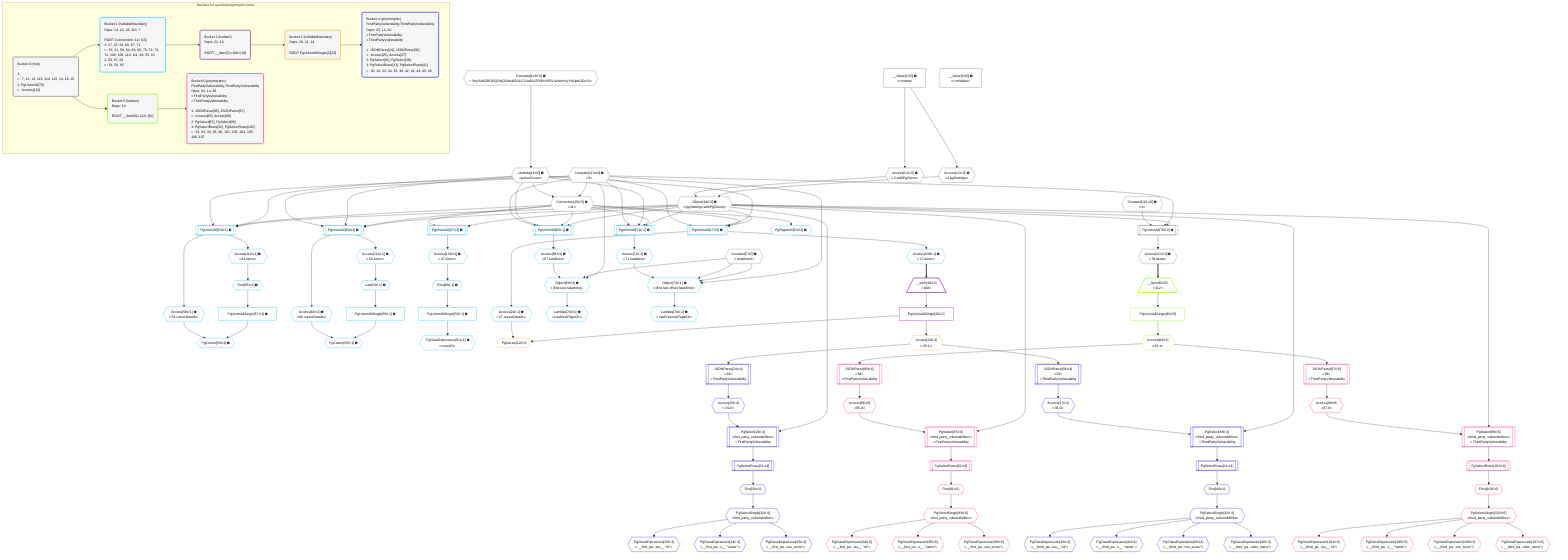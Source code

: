 %%{init: {'themeVariables': { 'fontSize': '12px'}}}%%
graph TD
    classDef path fill:#eee,stroke:#000,color:#000
    classDef plan fill:#fff,stroke-width:1px,color:#000
    classDef itemplan fill:#fff,stroke-width:2px,color:#000
    classDef unbatchedplan fill:#dff,stroke-width:1px,color:#000
    classDef sideeffectplan fill:#fcc,stroke-width:2px,color:#000
    classDef bucket fill:#f6f6f6,color:#000,stroke-width:2px,text-align:left


    %% plan dependencies
    PgUnionAll79[["PgUnionAll[79∈0] ➊"]]:::plan
    Object14{{"Object[14∈0] ➊<br />ᐸ{pgSettings,withPgClient}ᐳ"}}:::plan
    Constant113{{"Constant[113∈0] ➊<br />ᐸ3ᐳ"}}:::plan
    Constant115{{"Constant[115∈0] ➊<br />ᐸ1ᐳ"}}:::plan
    Object14 & Constant113 & Constant115 --> PgUnionAll79
    Access12{{"Access[12∈0] ➊<br />ᐸ2.pgSettingsᐳ"}}:::plan
    Access13{{"Access[13∈0] ➊<br />ᐸ2.withPgClientᐳ"}}:::plan
    Access12 & Access13 --> Object14
    Connection15{{"Connection[15∈0] ➊<br />ᐸ11ᐳ"}}:::plan
    Lambda16{{"Lambda[16∈0] ➊<br />ᐸparseCursorᐳ"}}:::plan
    Constant113 & Lambda16 --> Connection15
    __Value2["__Value[2∈0] ➊<br />ᐸcontextᐳ"]:::plan
    __Value2 --> Access12
    __Value2 --> Access13
    Constant114{{"Constant[114∈0] ➊<br />ᐸ'WyJkNGRlODQ2NjQ3IiwiMTAiLCJUaGlyZFBhcnR5VnVsbmVyYWJpbGl0eSIᐳ"}}:::plan
    Constant114 --> Lambda16
    Access112{{"Access[112∈0] ➊<br />ᐸ79.itemsᐳ"}}:::plan
    PgUnionAll79 --> Access112
    __Value4["__Value[4∈0] ➊<br />ᐸrootValueᐳ"]:::plan
    Constant7{{"Constant[7∈0] ➊<br />ᐸundefinedᐳ"}}:::plan
    PgUnionAll17[["PgUnionAll[17∈1] ➊"]]:::plan
    Object14 & Connection15 & Lambda16 & Constant113 --> PgUnionAll17
    PgUnionAll54[["PgUnionAll[54∈1] ➊"]]:::plan
    Object14 & Connection15 & Lambda16 & Constant113 --> PgUnionAll54
    PgUnionAll60[["PgUnionAll[60∈1] ➊"]]:::plan
    Object14 & Connection15 & Lambda16 & Constant113 --> PgUnionAll60
    PgUnionAll67[["PgUnionAll[67∈1] ➊"]]:::plan
    Object14 & Connection15 & Lambda16 & Constant113 --> PgUnionAll67
    PgUnionAll71[["PgUnionAll[71∈1] ➊"]]:::plan
    Object14 & Connection15 & Lambda16 & Constant113 --> PgUnionAll71
    Object73{{"Object[73∈1] ➊<br />ᐸ{first,last,offset,hasMore}ᐳ"}}:::plan
    Access72{{"Access[72∈1] ➊<br />ᐸ71.hasMoreᐳ"}}:::plan
    Constant113 & Constant7 & Constant7 & Access72 --> Object73
    Object69{{"Object[69∈1] ➊<br />ᐸ{first,last,hasMore}ᐳ"}}:::plan
    Access68{{"Access[68∈1] ➊<br />ᐸ67.hasMoreᐳ"}}:::plan
    Constant113 & Constant7 & Access68 --> Object69
    PgUnionAll47[["PgUnionAll[47∈1] ➊"]]:::plan
    Object14 & Connection15 --> PgUnionAll47
    PgCursor59{{"PgCursor[59∈1] ➊"}}:::plan
    PgUnionAllSingle57["PgUnionAllSingle[57∈1] ➊"]:::plan
    Access58{{"Access[58∈1] ➊<br />ᐸ54.cursorDetailsᐳ"}}:::plan
    PgUnionAllSingle57 & Access58 --> PgCursor59
    PgCursor65{{"PgCursor[65∈1] ➊"}}:::plan
    PgUnionAllSingle63["PgUnionAllSingle[63∈1] ➊"]:::plan
    Access64{{"Access[64∈1] ➊<br />ᐸ60.cursorDetailsᐳ"}}:::plan
    PgUnionAllSingle63 & Access64 --> PgCursor65
    Access21{{"Access[21∈1] ➊<br />ᐸ17.cursorDetailsᐳ"}}:::plan
    PgUnionAll17 --> Access21
    First48{{"First[48∈1] ➊"}}:::plan
    Access109{{"Access[109∈1] ➊<br />ᐸ47.itemsᐳ"}}:::plan
    Access109 --> First48
    PgUnionAllSingle50["PgUnionAllSingle[50∈1] ➊"]:::plan
    First48 --> PgUnionAllSingle50
    PgClassExpression51{{"PgClassExpression[51∈1] ➊<br />ᐸcount(*)ᐳ"}}:::plan
    PgUnionAllSingle50 --> PgClassExpression51
    PgPageInfo53{{"PgPageInfo[53∈1] ➊"}}:::plan
    Connection15 --> PgPageInfo53
    First55{{"First[55∈1] ➊"}}:::plan
    Access110{{"Access[110∈1] ➊<br />ᐸ54.itemsᐳ"}}:::plan
    Access110 --> First55
    First55 --> PgUnionAllSingle57
    PgUnionAll54 --> Access58
    Last61{{"Last[61∈1] ➊"}}:::plan
    Access111{{"Access[111∈1] ➊<br />ᐸ60.itemsᐳ"}}:::plan
    Access111 --> Last61
    Last61 --> PgUnionAllSingle63
    PgUnionAll60 --> Access64
    PgUnionAll67 --> Access68
    Lambda70{{"Lambda[70∈1] ➊<br />ᐸhasNextPageCbᐳ"}}:::plan
    Object69 --> Lambda70
    PgUnionAll71 --> Access72
    Lambda74{{"Lambda[74∈1] ➊<br />ᐸhasPreviousPageCbᐳ"}}:::plan
    Object73 --> Lambda74
    Access108{{"Access[108∈1] ➊<br />ᐸ17.itemsᐳ"}}:::plan
    PgUnionAll17 --> Access108
    PgUnionAll47 --> Access109
    PgUnionAll54 --> Access110
    PgUnionAll60 --> Access111
    __Item19[/"__Item[19∈2]<br />ᐸ108ᐳ"\]:::itemplan
    Access108 ==> __Item19
    PgUnionAllSingle20["PgUnionAllSingle[20∈2]"]:::plan
    __Item19 --> PgUnionAllSingle20
    PgCursor22{{"PgCursor[22∈3]"}}:::plan
    PgUnionAllSingle20 & Access21 --> PgCursor22
    Access23{{"Access[23∈3]<br />ᐸ20.1ᐳ"}}:::plan
    PgUnionAllSingle20 --> Access23
    PgSelect26[["PgSelect[26∈4]<br />ᐸfirst_party_vulnerabilitiesᐳ<br />ᐳFirstPartyVulnerability"]]:::plan
    Access25{{"Access[25∈4]<br />ᐸ24.0ᐳ"}}:::plan
    Object14 & Access25 --> PgSelect26
    PgSelect38[["PgSelect[38∈4]<br />ᐸthird_party_vulnerabilitiesᐳ<br />ᐳThirdPartyVulnerability"]]:::plan
    Access37{{"Access[37∈4]<br />ᐸ36.0ᐳ"}}:::plan
    Object14 & Access37 --> PgSelect38
    JSONParse24[["JSONParse[24∈4]<br />ᐸ23ᐳ<br />ᐳFirstPartyVulnerability"]]:::plan
    Access23 --> JSONParse24
    JSONParse24 --> Access25
    First30{{"First[30∈4]"}}:::plan
    PgSelectRows31[["PgSelectRows[31∈4]"]]:::plan
    PgSelectRows31 --> First30
    PgSelect26 --> PgSelectRows31
    PgSelectSingle32{{"PgSelectSingle[32∈4]<br />ᐸfirst_party_vulnerabilitiesᐳ"}}:::plan
    First30 --> PgSelectSingle32
    PgClassExpression33{{"PgClassExpression[33∈4]<br />ᐸ__first_pa...ies__.”id”ᐳ"}}:::plan
    PgSelectSingle32 --> PgClassExpression33
    PgClassExpression34{{"PgClassExpression[34∈4]<br />ᐸ__first_pa...s__.”name”ᐳ"}}:::plan
    PgSelectSingle32 --> PgClassExpression34
    PgClassExpression35{{"PgClassExpression[35∈4]<br />ᐸ__first_pa...vss_score”ᐳ"}}:::plan
    PgSelectSingle32 --> PgClassExpression35
    JSONParse36[["JSONParse[36∈4]<br />ᐸ23ᐳ<br />ᐳThirdPartyVulnerability"]]:::plan
    Access23 --> JSONParse36
    JSONParse36 --> Access37
    First40{{"First[40∈4]"}}:::plan
    PgSelectRows41[["PgSelectRows[41∈4]"]]:::plan
    PgSelectRows41 --> First40
    PgSelect38 --> PgSelectRows41
    PgSelectSingle42{{"PgSelectSingle[42∈4]<br />ᐸthird_party_vulnerabilitiesᐳ"}}:::plan
    First40 --> PgSelectSingle42
    PgClassExpression43{{"PgClassExpression[43∈4]<br />ᐸ__third_pa...ies__.”id”ᐳ"}}:::plan
    PgSelectSingle42 --> PgClassExpression43
    PgClassExpression44{{"PgClassExpression[44∈4]<br />ᐸ__third_pa...s__.”name”ᐳ"}}:::plan
    PgSelectSingle42 --> PgClassExpression44
    PgClassExpression45{{"PgClassExpression[45∈4]<br />ᐸ__third_pa...vss_score”ᐳ"}}:::plan
    PgSelectSingle42 --> PgClassExpression45
    PgClassExpression46{{"PgClassExpression[46∈4]<br />ᐸ__third_pa...ndor_name”ᐳ"}}:::plan
    PgSelectSingle42 --> PgClassExpression46
    __Item82[/"__Item[82∈5]<br />ᐸ112ᐳ"\]:::itemplan
    Access112 ==> __Item82
    PgUnionAllSingle83["PgUnionAllSingle[83∈5]"]:::plan
    __Item82 --> PgUnionAllSingle83
    Access84{{"Access[84∈5]<br />ᐸ83.1ᐳ"}}:::plan
    PgUnionAllSingle83 --> Access84
    PgSelect87[["PgSelect[87∈6]<br />ᐸfirst_party_vulnerabilitiesᐳ<br />ᐳFirstPartyVulnerability"]]:::plan
    Access86{{"Access[86∈6]<br />ᐸ85.0ᐳ"}}:::plan
    Object14 & Access86 --> PgSelect87
    PgSelect99[["PgSelect[99∈6]<br />ᐸthird_party_vulnerabilitiesᐳ<br />ᐳThirdPartyVulnerability"]]:::plan
    Access98{{"Access[98∈6]<br />ᐸ97.0ᐳ"}}:::plan
    Object14 & Access98 --> PgSelect99
    JSONParse85[["JSONParse[85∈6]<br />ᐸ84ᐳ<br />ᐳFirstPartyVulnerability"]]:::plan
    Access84 --> JSONParse85
    JSONParse85 --> Access86
    First91{{"First[91∈6]"}}:::plan
    PgSelectRows92[["PgSelectRows[92∈6]"]]:::plan
    PgSelectRows92 --> First91
    PgSelect87 --> PgSelectRows92
    PgSelectSingle93{{"PgSelectSingle[93∈6]<br />ᐸfirst_party_vulnerabilitiesᐳ"}}:::plan
    First91 --> PgSelectSingle93
    PgClassExpression94{{"PgClassExpression[94∈6]<br />ᐸ__first_pa...ies__.”id”ᐳ"}}:::plan
    PgSelectSingle93 --> PgClassExpression94
    PgClassExpression95{{"PgClassExpression[95∈6]<br />ᐸ__first_pa...s__.”name”ᐳ"}}:::plan
    PgSelectSingle93 --> PgClassExpression95
    PgClassExpression96{{"PgClassExpression[96∈6]<br />ᐸ__first_pa...vss_score”ᐳ"}}:::plan
    PgSelectSingle93 --> PgClassExpression96
    JSONParse97[["JSONParse[97∈6]<br />ᐸ84ᐳ<br />ᐳThirdPartyVulnerability"]]:::plan
    Access84 --> JSONParse97
    JSONParse97 --> Access98
    First101{{"First[101∈6]"}}:::plan
    PgSelectRows102[["PgSelectRows[102∈6]"]]:::plan
    PgSelectRows102 --> First101
    PgSelect99 --> PgSelectRows102
    PgSelectSingle103{{"PgSelectSingle[103∈6]<br />ᐸthird_party_vulnerabilitiesᐳ"}}:::plan
    First101 --> PgSelectSingle103
    PgClassExpression104{{"PgClassExpression[104∈6]<br />ᐸ__third_pa...ies__.”id”ᐳ"}}:::plan
    PgSelectSingle103 --> PgClassExpression104
    PgClassExpression105{{"PgClassExpression[105∈6]<br />ᐸ__third_pa...s__.”name”ᐳ"}}:::plan
    PgSelectSingle103 --> PgClassExpression105
    PgClassExpression106{{"PgClassExpression[106∈6]<br />ᐸ__third_pa...vss_score”ᐳ"}}:::plan
    PgSelectSingle103 --> PgClassExpression106
    PgClassExpression107{{"PgClassExpression[107∈6]<br />ᐸ__third_pa...ndor_name”ᐳ"}}:::plan
    PgSelectSingle103 --> PgClassExpression107

    %% define steps

    subgraph "Buckets for queries/polymorphic/vulns"
    Bucket0("Bucket 0 (root)<br /><br />1: <br />ᐳ: 7, 12, 13, 113, 114, 115, 14, 16, 15<br />2: PgUnionAll[79]<br />ᐳ: Access[112]"):::bucket
    classDef bucket0 stroke:#696969
    class Bucket0,__Value2,__Value4,Constant7,Access12,Access13,Object14,Connection15,Lambda16,PgUnionAll79,Access112,Constant113,Constant114,Constant115 bucket0
    Bucket1("Bucket 1 (nullableBoundary)<br />Deps: 14, 15, 16, 113, 7<br /><br />ROOT Connectionᐸ11ᐳ[15]<br />1: 17, 47, 54, 60, 67, 71<br />ᐳ: 53, 21, 58, 64, 68, 69, 70, 72, 73, 74, 108, 109, 110, 111, 48, 55, 61<br />2: 50, 57, 63<br />ᐳ: 51, 59, 65"):::bucket
    classDef bucket1 stroke:#00bfff
    class Bucket1,PgUnionAll17,Access21,PgUnionAll47,First48,PgUnionAllSingle50,PgClassExpression51,PgPageInfo53,PgUnionAll54,First55,PgUnionAllSingle57,Access58,PgCursor59,PgUnionAll60,Last61,PgUnionAllSingle63,Access64,PgCursor65,PgUnionAll67,Access68,Object69,Lambda70,PgUnionAll71,Access72,Object73,Lambda74,Access108,Access109,Access110,Access111 bucket1
    Bucket2("Bucket 2 (listItem)<br />Deps: 21, 14<br /><br />ROOT __Item{2}ᐸ108ᐳ[19]"):::bucket
    classDef bucket2 stroke:#7f007f
    class Bucket2,__Item19,PgUnionAllSingle20 bucket2
    Bucket3("Bucket 3 (nullableBoundary)<br />Deps: 20, 21, 14<br /><br />ROOT PgUnionAllSingle{2}[20]"):::bucket
    classDef bucket3 stroke:#ffa500
    class Bucket3,PgCursor22,Access23 bucket3
    Bucket4("Bucket 4 (polymorphic)<br />FirstPartyVulnerability,ThirdPartyVulnerability<br />Deps: 23, 14, 20<br />ᐳFirstPartyVulnerability<br />ᐳThirdPartyVulnerability<br /><br />1: JSONParse[24], JSONParse[36]<br />ᐳ: Access[25], Access[37]<br />2: PgSelect[26], PgSelect[38]<br />3: PgSelectRows[31], PgSelectRows[41]<br />ᐳ: 30, 32, 33, 34, 35, 40, 42, 43, 44, 45, 46"):::bucket
    classDef bucket4 stroke:#0000ff
    class Bucket4,JSONParse24,Access25,PgSelect26,First30,PgSelectRows31,PgSelectSingle32,PgClassExpression33,PgClassExpression34,PgClassExpression35,JSONParse36,Access37,PgSelect38,First40,PgSelectRows41,PgSelectSingle42,PgClassExpression43,PgClassExpression44,PgClassExpression45,PgClassExpression46 bucket4
    Bucket5("Bucket 5 (listItem)<br />Deps: 14<br /><br />ROOT __Item{5}ᐸ112ᐳ[82]"):::bucket
    classDef bucket5 stroke:#7fff00
    class Bucket5,__Item82,PgUnionAllSingle83,Access84 bucket5
    Bucket6("Bucket 6 (polymorphic)<br />FirstPartyVulnerability,ThirdPartyVulnerability<br />Deps: 84, 14, 83<br />ᐳFirstPartyVulnerability<br />ᐳThirdPartyVulnerability<br /><br />1: JSONParse[85], JSONParse[97]<br />ᐳ: Access[86], Access[98]<br />2: PgSelect[87], PgSelect[99]<br />3: PgSelectRows[92], PgSelectRows[102]<br />ᐳ: 91, 93, 94, 95, 96, 101, 103, 104, 105, 106, 107"):::bucket
    classDef bucket6 stroke:#ff1493
    class Bucket6,JSONParse85,Access86,PgSelect87,First91,PgSelectRows92,PgSelectSingle93,PgClassExpression94,PgClassExpression95,PgClassExpression96,JSONParse97,Access98,PgSelect99,First101,PgSelectRows102,PgSelectSingle103,PgClassExpression104,PgClassExpression105,PgClassExpression106,PgClassExpression107 bucket6
    Bucket0 --> Bucket1 & Bucket5
    Bucket1 --> Bucket2
    Bucket2 --> Bucket3
    Bucket3 --> Bucket4
    Bucket5 --> Bucket6
    end
